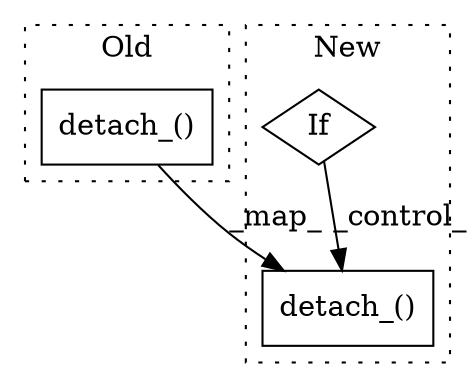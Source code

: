 digraph G {
subgraph cluster0 {
1 [label="detach_()" a="75" s="6328" l="34" shape="box"];
label = "Old";
style="dotted";
}
subgraph cluster1 {
2 [label="detach_()" a="75" s="6396" l="34" shape="box"];
3 [label="If" a="96" s="6234" l="3" shape="diamond"];
label = "New";
style="dotted";
}
1 -> 2 [label="_map_"];
3 -> 2 [label="_control_"];
}